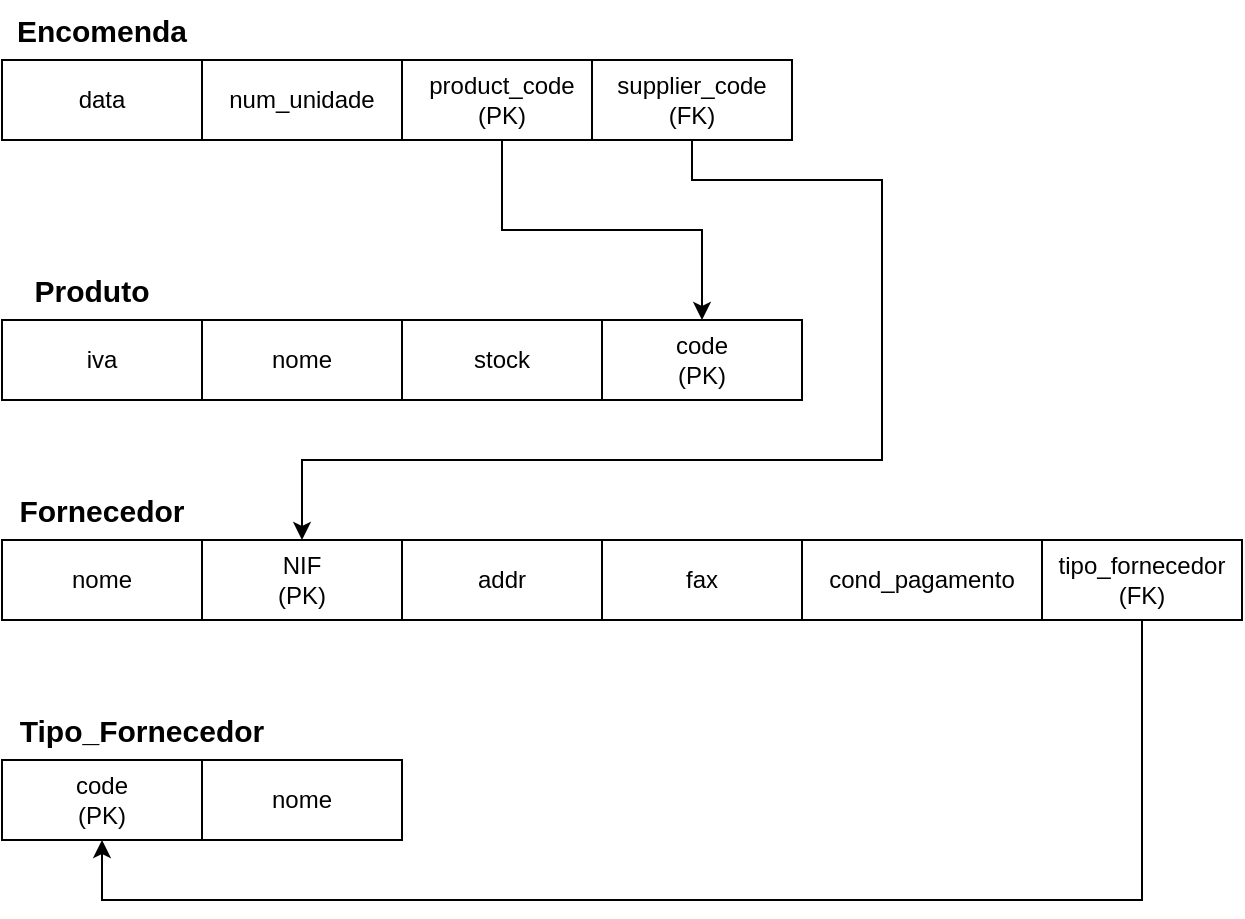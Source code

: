 <mxfile version="24.0.2" type="device">
  <diagram id="R2lEEEUBdFMjLlhIrx00" name="Page-1">
    <mxGraphModel dx="920" dy="757" grid="1" gridSize="10" guides="1" tooltips="1" connect="1" arrows="1" fold="1" page="1" pageScale="1" pageWidth="850" pageHeight="1100" math="0" shadow="0" extFonts="Permanent Marker^https://fonts.googleapis.com/css?family=Permanent+Marker">
      <root>
        <mxCell id="0" />
        <mxCell id="1" parent="0" />
        <mxCell id="UVyW6xEAhAltJ_qeNwZC-4" value="&lt;font style=&quot;font-size: 15px;&quot;&gt;&lt;b&gt;Encomenda&lt;/b&gt;&lt;/font&gt;" style="text;html=1;align=center;verticalAlign=middle;whiteSpace=wrap;rounded=0;" parent="1" vertex="1">
          <mxGeometry x="80" y="50" width="100" height="30" as="geometry" />
        </mxCell>
        <mxCell id="UVyW6xEAhAltJ_qeNwZC-5" value="data" style="rounded=0;whiteSpace=wrap;html=1;" parent="1" vertex="1">
          <mxGeometry x="80" y="80" width="100" height="40" as="geometry" />
        </mxCell>
        <mxCell id="UVyW6xEAhAltJ_qeNwZC-6" value="num_unidade" style="rounded=0;whiteSpace=wrap;html=1;" parent="1" vertex="1">
          <mxGeometry x="180" y="80" width="100" height="40" as="geometry" />
        </mxCell>
        <mxCell id="UVyW6xEAhAltJ_qeNwZC-8" value="&lt;font style=&quot;font-size: 15px;&quot;&gt;&lt;b&gt;Produto&lt;/b&gt;&lt;/font&gt;" style="text;html=1;align=center;verticalAlign=middle;whiteSpace=wrap;rounded=0;" parent="1" vertex="1">
          <mxGeometry x="80" y="180" width="90" height="30" as="geometry" />
        </mxCell>
        <mxCell id="UVyW6xEAhAltJ_qeNwZC-9" value="iva" style="rounded=0;whiteSpace=wrap;html=1;" parent="1" vertex="1">
          <mxGeometry x="80" y="210" width="100" height="40" as="geometry" />
        </mxCell>
        <mxCell id="UVyW6xEAhAltJ_qeNwZC-10" value="nome" style="rounded=0;whiteSpace=wrap;html=1;" parent="1" vertex="1">
          <mxGeometry x="180" y="210" width="100" height="40" as="geometry" />
        </mxCell>
        <mxCell id="UVyW6xEAhAltJ_qeNwZC-11" value="stock" style="rounded=0;whiteSpace=wrap;html=1;" parent="1" vertex="1">
          <mxGeometry x="280" y="210" width="100" height="40" as="geometry" />
        </mxCell>
        <mxCell id="UVyW6xEAhAltJ_qeNwZC-12" value="code&lt;div&gt;(PK)&lt;/div&gt;" style="rounded=0;whiteSpace=wrap;html=1;" parent="1" vertex="1">
          <mxGeometry x="380" y="210" width="100" height="40" as="geometry" />
        </mxCell>
        <mxCell id="UVyW6xEAhAltJ_qeNwZC-14" style="edgeStyle=orthogonalEdgeStyle;rounded=0;orthogonalLoop=1;jettySize=auto;html=1;entryX=0.5;entryY=0;entryDx=0;entryDy=0;" parent="1" source="UVyW6xEAhAltJ_qeNwZC-13" target="UVyW6xEAhAltJ_qeNwZC-12" edge="1">
          <mxGeometry relative="1" as="geometry" />
        </mxCell>
        <mxCell id="UVyW6xEAhAltJ_qeNwZC-13" value="product_code&lt;div&gt;(PK)&lt;/div&gt;" style="rounded=0;whiteSpace=wrap;html=1;" parent="1" vertex="1">
          <mxGeometry x="280" y="80" width="100" height="40" as="geometry" />
        </mxCell>
        <mxCell id="UVyW6xEAhAltJ_qeNwZC-15" value="&lt;font style=&quot;font-size: 15px;&quot;&gt;&lt;b&gt;Fornecedor&lt;/b&gt;&lt;/font&gt;" style="text;html=1;align=center;verticalAlign=middle;whiteSpace=wrap;rounded=0;" parent="1" vertex="1">
          <mxGeometry x="80" y="290" width="100" height="30" as="geometry" />
        </mxCell>
        <mxCell id="UVyW6xEAhAltJ_qeNwZC-16" value="nome" style="rounded=0;whiteSpace=wrap;html=1;" parent="1" vertex="1">
          <mxGeometry x="80" y="320" width="100" height="40" as="geometry" />
        </mxCell>
        <mxCell id="UVyW6xEAhAltJ_qeNwZC-17" value="NIF&lt;div&gt;(PK)&lt;/div&gt;" style="rounded=0;whiteSpace=wrap;html=1;" parent="1" vertex="1">
          <mxGeometry x="180" y="320" width="100" height="40" as="geometry" />
        </mxCell>
        <mxCell id="UVyW6xEAhAltJ_qeNwZC-18" value="addr" style="rounded=0;whiteSpace=wrap;html=1;" parent="1" vertex="1">
          <mxGeometry x="280" y="320" width="100" height="40" as="geometry" />
        </mxCell>
        <mxCell id="UVyW6xEAhAltJ_qeNwZC-19" value="fax" style="rounded=0;whiteSpace=wrap;html=1;" parent="1" vertex="1">
          <mxGeometry x="380" y="320" width="100" height="40" as="geometry" />
        </mxCell>
        <mxCell id="UVyW6xEAhAltJ_qeNwZC-20" value="cond_pagamento" style="rounded=0;whiteSpace=wrap;html=1;" parent="1" vertex="1">
          <mxGeometry x="480" y="320" width="120" height="40" as="geometry" />
        </mxCell>
        <mxCell id="UVyW6xEAhAltJ_qeNwZC-22" style="edgeStyle=orthogonalEdgeStyle;rounded=0;orthogonalLoop=1;jettySize=auto;html=1;exitX=0.5;exitY=1;exitDx=0;exitDy=0;" parent="1" source="UVyW6xEAhAltJ_qeNwZC-21" target="UVyW6xEAhAltJ_qeNwZC-17" edge="1">
          <mxGeometry relative="1" as="geometry">
            <Array as="points">
              <mxPoint x="425" y="140" />
              <mxPoint x="520" y="140" />
              <mxPoint x="520" y="280" />
              <mxPoint x="230" y="280" />
            </Array>
          </mxGeometry>
        </mxCell>
        <mxCell id="UVyW6xEAhAltJ_qeNwZC-21" value="supplier_code&lt;div&gt;(FK)&lt;/div&gt;" style="rounded=0;whiteSpace=wrap;html=1;" parent="1" vertex="1">
          <mxGeometry x="375" y="80" width="100" height="40" as="geometry" />
        </mxCell>
        <mxCell id="UVyW6xEAhAltJ_qeNwZC-23" value="&lt;font style=&quot;font-size: 15px;&quot;&gt;&lt;b&gt;Tipo_Fornecedor&lt;/b&gt;&lt;/font&gt;" style="text;html=1;align=center;verticalAlign=middle;whiteSpace=wrap;rounded=0;" parent="1" vertex="1">
          <mxGeometry x="80" y="400" width="140" height="30" as="geometry" />
        </mxCell>
        <mxCell id="UVyW6xEAhAltJ_qeNwZC-24" value="code&lt;div&gt;(PK)&lt;/div&gt;" style="rounded=0;whiteSpace=wrap;html=1;" parent="1" vertex="1">
          <mxGeometry x="80" y="430" width="100" height="40" as="geometry" />
        </mxCell>
        <mxCell id="UVyW6xEAhAltJ_qeNwZC-25" value="nome" style="rounded=0;whiteSpace=wrap;html=1;" parent="1" vertex="1">
          <mxGeometry x="180" y="430" width="100" height="40" as="geometry" />
        </mxCell>
        <mxCell id="UVyW6xEAhAltJ_qeNwZC-30" style="edgeStyle=orthogonalEdgeStyle;rounded=0;orthogonalLoop=1;jettySize=auto;html=1;" parent="1" source="UVyW6xEAhAltJ_qeNwZC-29" target="UVyW6xEAhAltJ_qeNwZC-24" edge="1">
          <mxGeometry relative="1" as="geometry">
            <Array as="points">
              <mxPoint x="650" y="500" />
              <mxPoint x="130" y="500" />
            </Array>
          </mxGeometry>
        </mxCell>
        <mxCell id="UVyW6xEAhAltJ_qeNwZC-29" value="tipo_fornecedor&lt;div&gt;(FK)&lt;/div&gt;" style="rounded=0;whiteSpace=wrap;html=1;" parent="1" vertex="1">
          <mxGeometry x="600" y="320" width="100" height="40" as="geometry" />
        </mxCell>
      </root>
    </mxGraphModel>
  </diagram>
</mxfile>
